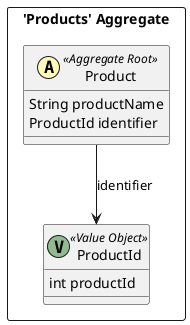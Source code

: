@startuml

skinparam componentStyle uml2

package "'Products' Aggregate" <<Rectangle>> {
	class Product <<(A,#fffab8) Aggregate Root>> {
		String productName
		ProductId identifier
	}
	class ProductId <<(V,DarkSeaGreen) Value Object>> {
		int productId
	}
}
Product --> ProductId : identifier


@enduml
